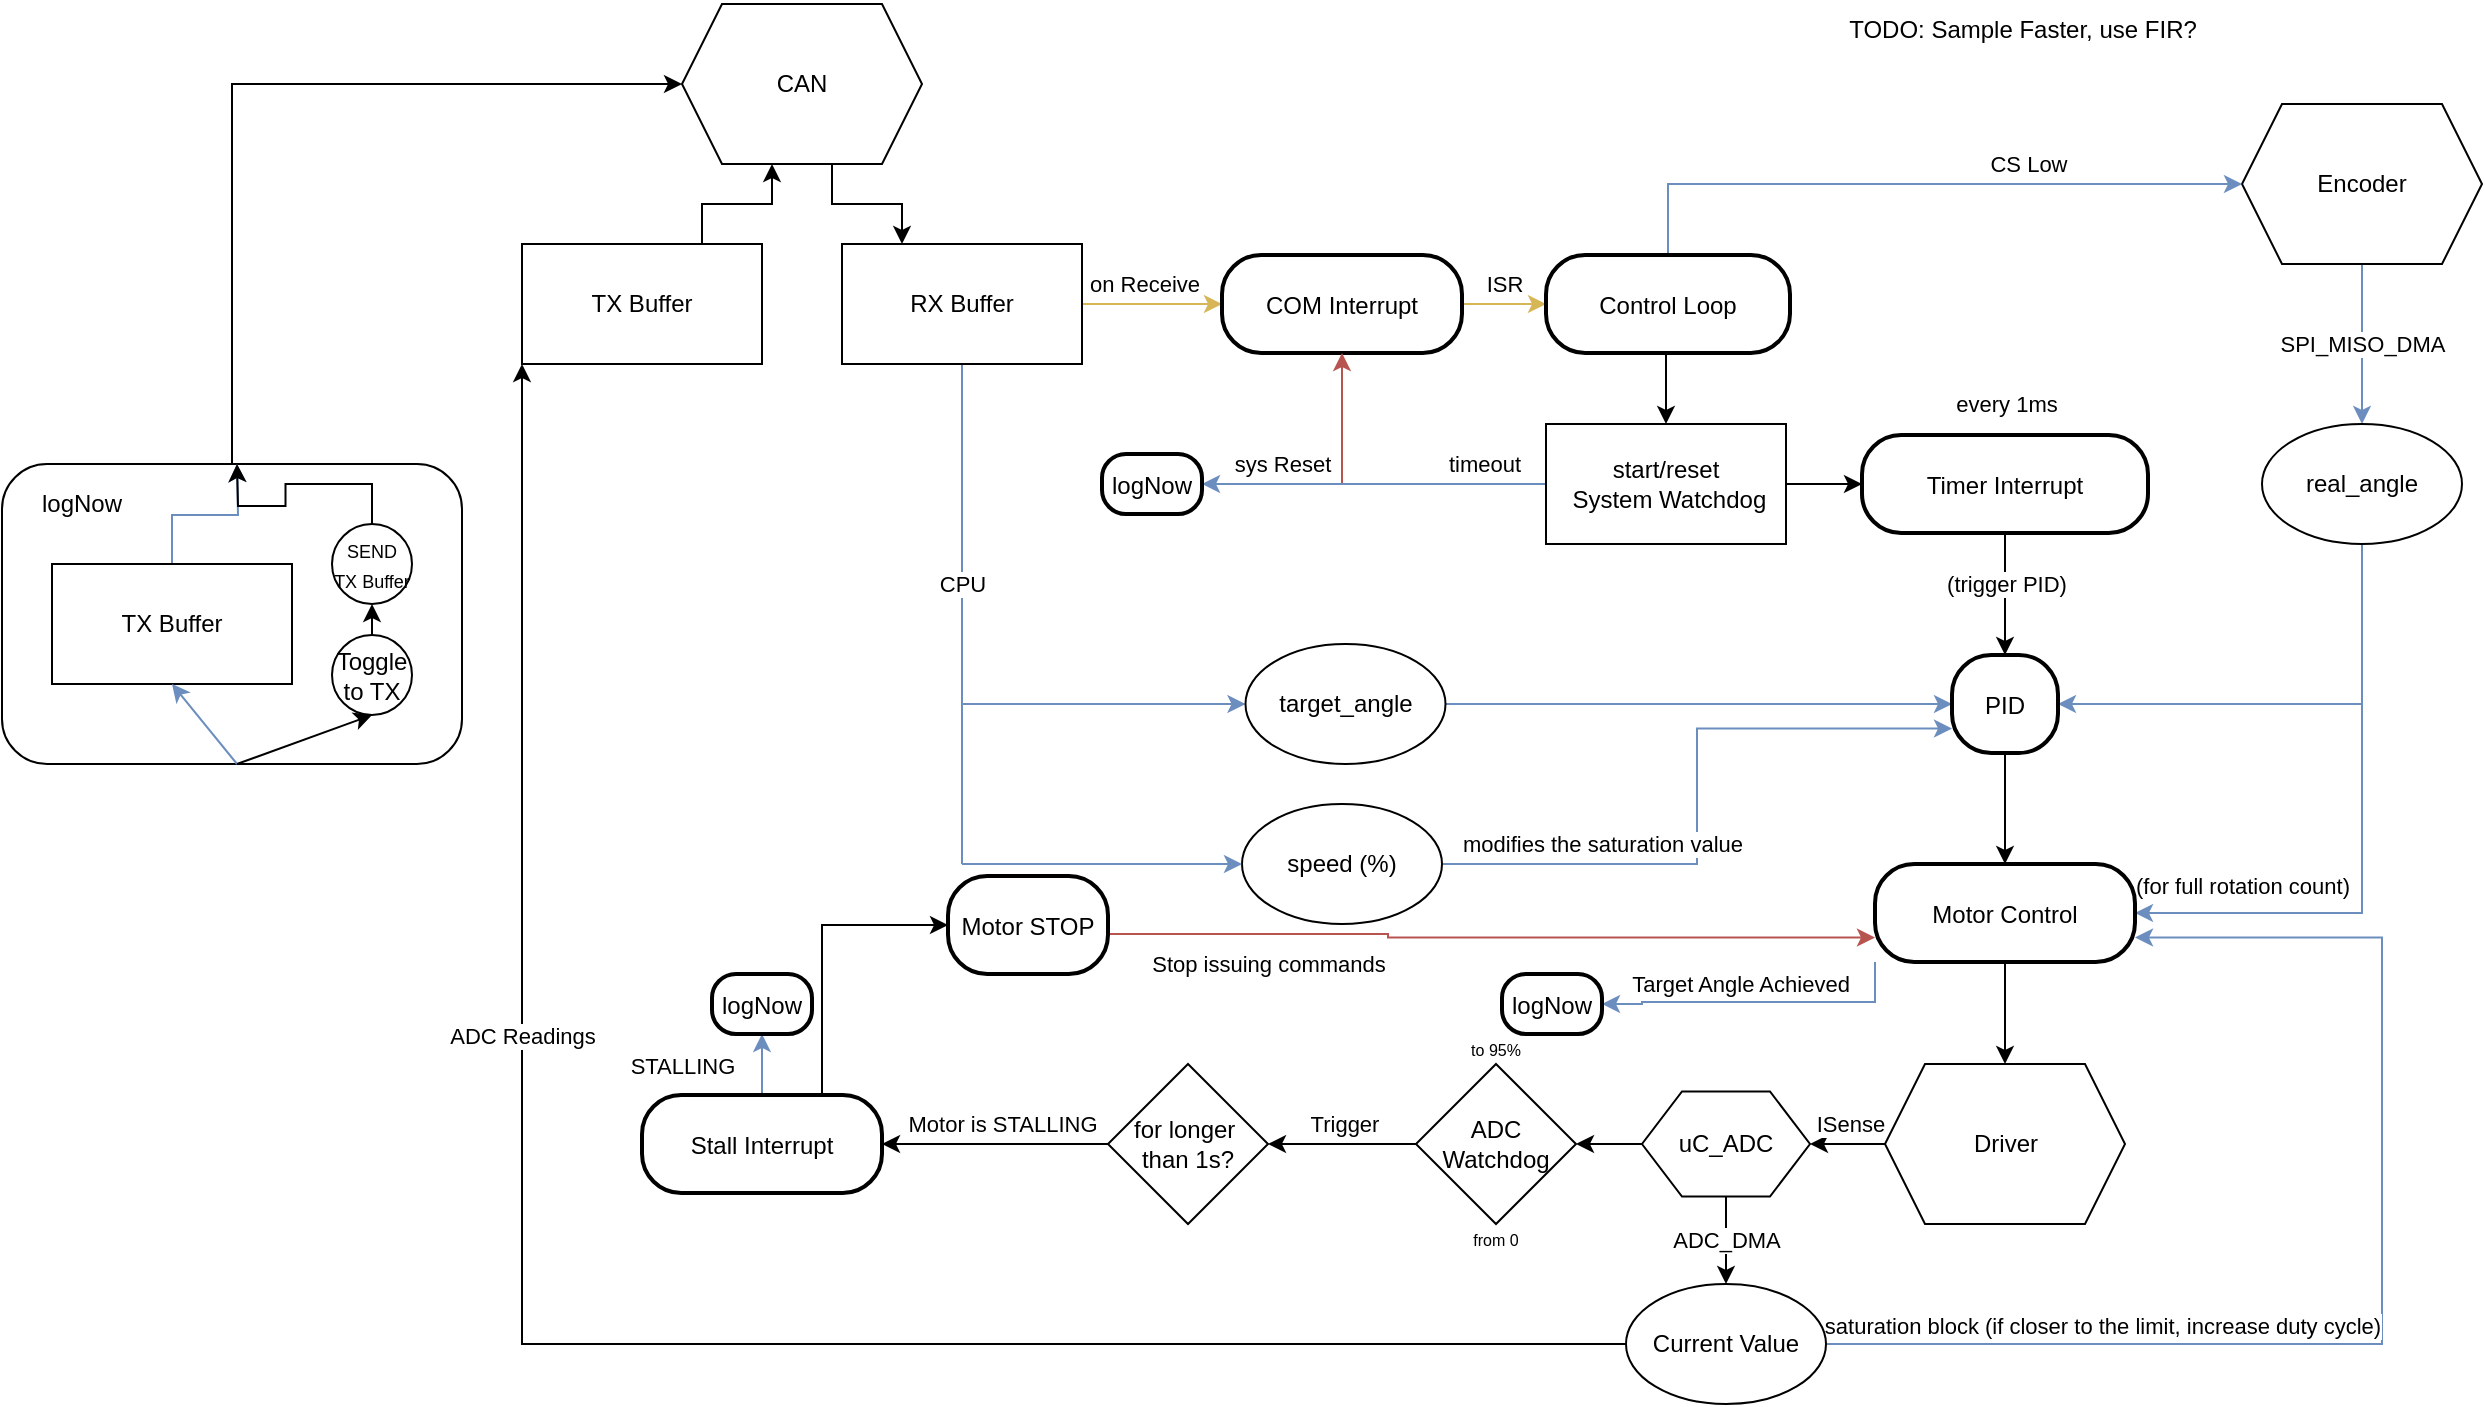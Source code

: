 <mxfile version="24.8.0">
  <diagram id="hVhmTeLb8NCvrEJ3iYDC" name="Page-1">
    <mxGraphModel dx="2284" dy="738" grid="1" gridSize="10" guides="1" tooltips="1" connect="1" arrows="1" fold="1" page="1" pageScale="1" pageWidth="850" pageHeight="1100" math="0" shadow="0">
      <root>
        <mxCell id="0" />
        <mxCell id="1" parent="0" />
        <mxCell id="q0ZNq1EkBqmtj4WkPAIY-66" value="uC_ADC" style="shape=hexagon;perimeter=hexagonPerimeter2;whiteSpace=wrap;html=1;fixedSize=1;" parent="1" vertex="1">
          <mxGeometry x="520" y="1023.75" width="84" height="52.5" as="geometry" />
        </mxCell>
        <mxCell id="q0ZNq1EkBqmtj4WkPAIY-135" style="edgeStyle=orthogonalEdgeStyle;rounded=0;orthogonalLoop=1;jettySize=auto;html=1;exitX=0.5;exitY=0;exitDx=0;exitDy=0;entryX=0;entryY=0.5;entryDx=0;entryDy=0;" parent="1" source="q0ZNq1EkBqmtj4WkPAIY-132" target="q0ZNq1EkBqmtj4WkPAIY-7" edge="1">
          <mxGeometry relative="1" as="geometry" />
        </mxCell>
        <mxCell id="q0ZNq1EkBqmtj4WkPAIY-132" value="" style="rounded=1;whiteSpace=wrap;html=1;" parent="1" vertex="1">
          <mxGeometry x="-300" y="710" width="230" height="150" as="geometry" />
        </mxCell>
        <mxCell id="q0ZNq1EkBqmtj4WkPAIY-16" style="edgeStyle=orthogonalEdgeStyle;rounded=0;orthogonalLoop=1;jettySize=auto;html=1;exitX=0.625;exitY=1;exitDx=0;exitDy=0;entryX=0.25;entryY=0;entryDx=0;entryDy=0;" parent="1" source="q0ZNq1EkBqmtj4WkPAIY-7" target="q0ZNq1EkBqmtj4WkPAIY-10" edge="1">
          <mxGeometry relative="1" as="geometry" />
        </mxCell>
        <mxCell id="q0ZNq1EkBqmtj4WkPAIY-7" value="CAN" style="shape=hexagon;perimeter=hexagonPerimeter2;whiteSpace=wrap;html=1;fixedSize=1;" parent="1" vertex="1">
          <mxGeometry x="40" y="480" width="120" height="80" as="geometry" />
        </mxCell>
        <mxCell id="q0ZNq1EkBqmtj4WkPAIY-28" style="edgeStyle=orthogonalEdgeStyle;rounded=0;orthogonalLoop=1;jettySize=auto;html=1;exitX=0.5;exitY=1;exitDx=0;exitDy=0;entryX=0.5;entryY=0;entryDx=0;entryDy=0;fillColor=#dae8fc;strokeColor=#6c8ebf;" parent="1" source="q0ZNq1EkBqmtj4WkPAIY-8" target="q0ZNq1EkBqmtj4WkPAIY-27" edge="1">
          <mxGeometry relative="1" as="geometry" />
        </mxCell>
        <mxCell id="q0ZNq1EkBqmtj4WkPAIY-29" value="SPI_MISO_DMA" style="edgeLabel;html=1;align=center;verticalAlign=middle;resizable=0;points=[];" parent="q0ZNq1EkBqmtj4WkPAIY-28" vertex="1" connectable="0">
          <mxGeometry x="-0.18" relative="1" as="geometry">
            <mxPoint y="7" as="offset" />
          </mxGeometry>
        </mxCell>
        <mxCell id="q0ZNq1EkBqmtj4WkPAIY-8" value="Encoder" style="shape=hexagon;perimeter=hexagonPerimeter2;whiteSpace=wrap;html=1;fixedSize=1;" parent="1" vertex="1">
          <mxGeometry x="820" y="530" width="120" height="80" as="geometry" />
        </mxCell>
        <mxCell id="q0ZNq1EkBqmtj4WkPAIY-61" style="edgeStyle=orthogonalEdgeStyle;rounded=0;orthogonalLoop=1;jettySize=auto;html=1;exitX=0;exitY=0.5;exitDx=0;exitDy=0;entryX=1;entryY=0.5;entryDx=0;entryDy=0;" parent="1" source="q0ZNq1EkBqmtj4WkPAIY-9" target="q0ZNq1EkBqmtj4WkPAIY-66" edge="1">
          <mxGeometry relative="1" as="geometry">
            <mxPoint x="600" y="1050" as="targetPoint" />
          </mxGeometry>
        </mxCell>
        <mxCell id="q0ZNq1EkBqmtj4WkPAIY-62" value="ISense" style="edgeLabel;html=1;align=center;verticalAlign=middle;resizable=0;points=[];" parent="q0ZNq1EkBqmtj4WkPAIY-61" vertex="1" connectable="0">
          <mxGeometry x="-0.053" y="-2" relative="1" as="geometry">
            <mxPoint y="-8" as="offset" />
          </mxGeometry>
        </mxCell>
        <mxCell id="q0ZNq1EkBqmtj4WkPAIY-9" value="Driver" style="shape=hexagon;perimeter=hexagonPerimeter2;whiteSpace=wrap;html=1;fixedSize=1;" parent="1" vertex="1">
          <mxGeometry x="641.5" y="1010" width="120" height="80" as="geometry" />
        </mxCell>
        <mxCell id="q0ZNq1EkBqmtj4WkPAIY-22" style="edgeStyle=orthogonalEdgeStyle;rounded=0;orthogonalLoop=1;jettySize=auto;html=1;exitX=1;exitY=0.5;exitDx=0;exitDy=0;entryX=0;entryY=0.5;entryDx=0;entryDy=0;fillColor=#fff2cc;strokeColor=#d6b656;" parent="1" source="q0ZNq1EkBqmtj4WkPAIY-10" target="q0ZNq1EkBqmtj4WkPAIY-20" edge="1">
          <mxGeometry relative="1" as="geometry" />
        </mxCell>
        <mxCell id="q0ZNq1EkBqmtj4WkPAIY-23" value="on Receive" style="edgeLabel;html=1;align=center;verticalAlign=middle;resizable=0;points=[];" parent="q0ZNq1EkBqmtj4WkPAIY-22" vertex="1" connectable="0">
          <mxGeometry x="-0.133" relative="1" as="geometry">
            <mxPoint y="-10" as="offset" />
          </mxGeometry>
        </mxCell>
        <mxCell id="q0ZNq1EkBqmtj4WkPAIY-33" style="edgeStyle=orthogonalEdgeStyle;rounded=0;orthogonalLoop=1;jettySize=auto;html=1;exitX=0.5;exitY=1;exitDx=0;exitDy=0;entryX=0;entryY=0.5;entryDx=0;entryDy=0;fillColor=#dae8fc;strokeColor=#6c8ebf;" parent="1" source="q0ZNq1EkBqmtj4WkPAIY-10" target="q0ZNq1EkBqmtj4WkPAIY-32" edge="1">
          <mxGeometry relative="1" as="geometry" />
        </mxCell>
        <mxCell id="q0ZNq1EkBqmtj4WkPAIY-34" value="CPU" style="edgeLabel;html=1;align=center;verticalAlign=middle;resizable=0;points=[];" parent="q0ZNq1EkBqmtj4WkPAIY-33" vertex="1" connectable="0">
          <mxGeometry x="0.032" y="1" relative="1" as="geometry">
            <mxPoint x="-1" y="-51" as="offset" />
          </mxGeometry>
        </mxCell>
        <mxCell id="q0ZNq1EkBqmtj4WkPAIY-10" value="RX Buffer" style="rounded=0;whiteSpace=wrap;html=1;" parent="1" vertex="1">
          <mxGeometry x="120" y="600" width="120" height="60" as="geometry" />
        </mxCell>
        <mxCell id="q0ZNq1EkBqmtj4WkPAIY-17" style="edgeStyle=orthogonalEdgeStyle;rounded=0;orthogonalLoop=1;jettySize=auto;html=1;exitX=0.75;exitY=0;exitDx=0;exitDy=0;entryX=0.375;entryY=1;entryDx=0;entryDy=0;" parent="1" source="q0ZNq1EkBqmtj4WkPAIY-11" target="q0ZNq1EkBqmtj4WkPAIY-7" edge="1">
          <mxGeometry relative="1" as="geometry" />
        </mxCell>
        <mxCell id="q0ZNq1EkBqmtj4WkPAIY-11" value="TX Buffer" style="rounded=0;whiteSpace=wrap;html=1;" parent="1" vertex="1">
          <mxGeometry x="-40" y="600" width="120" height="60" as="geometry" />
        </mxCell>
        <mxCell id="q0ZNq1EkBqmtj4WkPAIY-25" style="edgeStyle=orthogonalEdgeStyle;rounded=0;orthogonalLoop=1;jettySize=auto;html=1;exitX=1;exitY=0.5;exitDx=0;exitDy=0;entryX=0;entryY=0.5;entryDx=0;entryDy=0;fillColor=#fff2cc;strokeColor=#d6b656;" parent="1" source="q0ZNq1EkBqmtj4WkPAIY-20" target="q0ZNq1EkBqmtj4WkPAIY-24" edge="1">
          <mxGeometry relative="1" as="geometry" />
        </mxCell>
        <mxCell id="q0ZNq1EkBqmtj4WkPAIY-26" value="ISR" style="edgeLabel;html=1;align=center;verticalAlign=middle;resizable=0;points=[];" parent="q0ZNq1EkBqmtj4WkPAIY-25" vertex="1" connectable="0">
          <mxGeometry x="-0.009" y="2" relative="1" as="geometry">
            <mxPoint y="-8" as="offset" />
          </mxGeometry>
        </mxCell>
        <mxCell id="q0ZNq1EkBqmtj4WkPAIY-20" value="COM Interrupt" style="rounded=1;arcSize=40;strokeWidth=2" parent="1" vertex="1">
          <mxGeometry x="310" y="605.5" width="120" height="49" as="geometry" />
        </mxCell>
        <mxCell id="q0ZNq1EkBqmtj4WkPAIY-30" style="edgeStyle=orthogonalEdgeStyle;rounded=0;orthogonalLoop=1;jettySize=auto;html=1;exitX=0.5;exitY=0;exitDx=0;exitDy=0;entryX=0;entryY=0.5;entryDx=0;entryDy=0;fillColor=#dae8fc;strokeColor=#6c8ebf;" parent="1" source="q0ZNq1EkBqmtj4WkPAIY-24" target="q0ZNq1EkBqmtj4WkPAIY-8" edge="1">
          <mxGeometry relative="1" as="geometry" />
        </mxCell>
        <mxCell id="q0ZNq1EkBqmtj4WkPAIY-31" value="CS Low" style="edgeLabel;html=1;align=center;verticalAlign=middle;resizable=0;points=[];" parent="q0ZNq1EkBqmtj4WkPAIY-30" vertex="1" connectable="0">
          <mxGeometry x="0.31" y="-1" relative="1" as="geometry">
            <mxPoint x="4" y="-11" as="offset" />
          </mxGeometry>
        </mxCell>
        <mxCell id="q0ZNq1EkBqmtj4WkPAIY-39" style="edgeStyle=orthogonalEdgeStyle;rounded=0;orthogonalLoop=1;jettySize=auto;html=1;exitX=0.5;exitY=1;exitDx=0;exitDy=0;entryX=0.5;entryY=0;entryDx=0;entryDy=0;" parent="1" source="q0ZNq1EkBqmtj4WkPAIY-24" target="q0ZNq1EkBqmtj4WkPAIY-38" edge="1">
          <mxGeometry relative="1" as="geometry" />
        </mxCell>
        <mxCell id="q0ZNq1EkBqmtj4WkPAIY-24" value="Control Loop" style="rounded=1;arcSize=40;strokeWidth=2" parent="1" vertex="1">
          <mxGeometry x="472" y="605.5" width="122" height="49" as="geometry" />
        </mxCell>
        <mxCell id="q0ZNq1EkBqmtj4WkPAIY-47" style="edgeStyle=orthogonalEdgeStyle;rounded=0;orthogonalLoop=1;jettySize=auto;html=1;exitX=0.5;exitY=1;exitDx=0;exitDy=0;entryX=1;entryY=0.5;entryDx=0;entryDy=0;fillColor=#dae8fc;strokeColor=#6c8ebf;" parent="1" source="q0ZNq1EkBqmtj4WkPAIY-27" target="q0ZNq1EkBqmtj4WkPAIY-35" edge="1">
          <mxGeometry relative="1" as="geometry" />
        </mxCell>
        <mxCell id="q0ZNq1EkBqmtj4WkPAIY-97" style="edgeStyle=orthogonalEdgeStyle;rounded=0;orthogonalLoop=1;jettySize=auto;html=1;exitX=0.5;exitY=1;exitDx=0;exitDy=0;entryX=1;entryY=0.5;entryDx=0;entryDy=0;fillColor=#dae8fc;strokeColor=#6c8ebf;" parent="1" source="q0ZNq1EkBqmtj4WkPAIY-27" target="q0ZNq1EkBqmtj4WkPAIY-53" edge="1">
          <mxGeometry relative="1" as="geometry" />
        </mxCell>
        <mxCell id="q0ZNq1EkBqmtj4WkPAIY-98" value="(for full rotation count)" style="edgeLabel;html=1;align=center;verticalAlign=middle;resizable=0;points=[];" parent="q0ZNq1EkBqmtj4WkPAIY-97" vertex="1" connectable="0">
          <mxGeometry x="0.669" y="-2" relative="1" as="geometry">
            <mxPoint x="4" y="-12" as="offset" />
          </mxGeometry>
        </mxCell>
        <mxCell id="q0ZNq1EkBqmtj4WkPAIY-27" value="real_angle" style="ellipse;whiteSpace=wrap;html=1;" parent="1" vertex="1">
          <mxGeometry x="830" y="690" width="100" height="60" as="geometry" />
        </mxCell>
        <mxCell id="q0ZNq1EkBqmtj4WkPAIY-36" style="edgeStyle=orthogonalEdgeStyle;rounded=0;orthogonalLoop=1;jettySize=auto;html=1;exitX=1;exitY=0.5;exitDx=0;exitDy=0;entryX=0;entryY=0.5;entryDx=0;entryDy=0;fillColor=#dae8fc;strokeColor=#6c8ebf;" parent="1" source="q0ZNq1EkBqmtj4WkPAIY-32" target="q0ZNq1EkBqmtj4WkPAIY-35" edge="1">
          <mxGeometry relative="1" as="geometry" />
        </mxCell>
        <mxCell id="q0ZNq1EkBqmtj4WkPAIY-32" value="target_angle" style="ellipse;whiteSpace=wrap;html=1;" parent="1" vertex="1">
          <mxGeometry x="321.75" y="800" width="100" height="60" as="geometry" />
        </mxCell>
        <mxCell id="q0ZNq1EkBqmtj4WkPAIY-54" style="edgeStyle=orthogonalEdgeStyle;rounded=0;orthogonalLoop=1;jettySize=auto;html=1;exitX=0.5;exitY=1;exitDx=0;exitDy=0;entryX=0.5;entryY=0;entryDx=0;entryDy=0;" parent="1" source="q0ZNq1EkBqmtj4WkPAIY-35" target="q0ZNq1EkBqmtj4WkPAIY-53" edge="1">
          <mxGeometry relative="1" as="geometry" />
        </mxCell>
        <mxCell id="q0ZNq1EkBqmtj4WkPAIY-35" value="PID" style="rounded=1;arcSize=40;strokeWidth=2" parent="1" vertex="1">
          <mxGeometry x="675" y="805.5" width="53" height="49" as="geometry" />
        </mxCell>
        <mxCell id="q0ZNq1EkBqmtj4WkPAIY-48" style="edgeStyle=orthogonalEdgeStyle;rounded=0;orthogonalLoop=1;jettySize=auto;html=1;exitX=0.5;exitY=1;exitDx=0;exitDy=0;entryX=0.5;entryY=0;entryDx=0;entryDy=0;" parent="1" source="q0ZNq1EkBqmtj4WkPAIY-37" target="q0ZNq1EkBqmtj4WkPAIY-35" edge="1">
          <mxGeometry relative="1" as="geometry" />
        </mxCell>
        <mxCell id="q0ZNq1EkBqmtj4WkPAIY-49" value="(trigger PID)" style="edgeLabel;html=1;align=center;verticalAlign=middle;resizable=0;points=[];" parent="q0ZNq1EkBqmtj4WkPAIY-48" vertex="1" connectable="0">
          <mxGeometry x="-0.426" y="3" relative="1" as="geometry">
            <mxPoint x="-3" y="8" as="offset" />
          </mxGeometry>
        </mxCell>
        <mxCell id="q0ZNq1EkBqmtj4WkPAIY-37" value="Timer Interrupt" style="rounded=1;arcSize=40;strokeWidth=2" parent="1" vertex="1">
          <mxGeometry x="630" y="695.5" width="143" height="49" as="geometry" />
        </mxCell>
        <mxCell id="q0ZNq1EkBqmtj4WkPAIY-45" style="edgeStyle=orthogonalEdgeStyle;rounded=0;orthogonalLoop=1;jettySize=auto;html=1;exitX=1;exitY=0.5;exitDx=0;exitDy=0;entryX=0;entryY=0.5;entryDx=0;entryDy=0;" parent="1" source="q0ZNq1EkBqmtj4WkPAIY-38" target="q0ZNq1EkBqmtj4WkPAIY-37" edge="1">
          <mxGeometry relative="1" as="geometry" />
        </mxCell>
        <mxCell id="q0ZNq1EkBqmtj4WkPAIY-82" style="edgeStyle=orthogonalEdgeStyle;rounded=0;orthogonalLoop=1;jettySize=auto;html=1;exitX=0;exitY=0.5;exitDx=0;exitDy=0;entryX=0.5;entryY=1;entryDx=0;entryDy=0;fillColor=#f8cecc;strokeColor=#b85450;" parent="1" source="q0ZNq1EkBqmtj4WkPAIY-38" target="q0ZNq1EkBqmtj4WkPAIY-20" edge="1">
          <mxGeometry relative="1" as="geometry">
            <mxPoint x="430.0" y="720" as="targetPoint" />
          </mxGeometry>
        </mxCell>
        <mxCell id="q0ZNq1EkBqmtj4WkPAIY-83" value="timeout" style="edgeLabel;html=1;align=center;verticalAlign=middle;resizable=0;points=[];" parent="q0ZNq1EkBqmtj4WkPAIY-82" vertex="1" connectable="0">
          <mxGeometry x="0.143" relative="1" as="geometry">
            <mxPoint x="64" y="-10" as="offset" />
          </mxGeometry>
        </mxCell>
        <mxCell id="q0ZNq1EkBqmtj4WkPAIY-129" style="edgeStyle=orthogonalEdgeStyle;rounded=0;orthogonalLoop=1;jettySize=auto;html=1;exitX=0;exitY=0.5;exitDx=0;exitDy=0;entryX=1;entryY=0.5;entryDx=0;entryDy=0;fillColor=#dae8fc;strokeColor=#6c8ebf;" parent="1" source="q0ZNq1EkBqmtj4WkPAIY-38" target="q0ZNq1EkBqmtj4WkPAIY-128" edge="1">
          <mxGeometry relative="1" as="geometry" />
        </mxCell>
        <mxCell id="q0ZNq1EkBqmtj4WkPAIY-130" value="sys Reset" style="edgeLabel;html=1;align=center;verticalAlign=middle;resizable=0;points=[];" parent="q0ZNq1EkBqmtj4WkPAIY-129" vertex="1" connectable="0">
          <mxGeometry x="0.626" y="1" relative="1" as="geometry">
            <mxPoint x="8" y="-11" as="offset" />
          </mxGeometry>
        </mxCell>
        <mxCell id="q0ZNq1EkBqmtj4WkPAIY-38" value="start/reset&lt;br&gt;&amp;nbsp;System Watchdog" style="rounded=0;whiteSpace=wrap;html=1;" parent="1" vertex="1">
          <mxGeometry x="472" y="690" width="120" height="60" as="geometry" />
        </mxCell>
        <mxCell id="q0ZNq1EkBqmtj4WkPAIY-44" style="edgeStyle=orthogonalEdgeStyle;rounded=0;orthogonalLoop=1;jettySize=auto;html=1;exitX=1;exitY=0.5;exitDx=0;exitDy=0;entryX=0;entryY=0.75;entryDx=0;entryDy=0;fillColor=#dae8fc;strokeColor=#6c8ebf;" parent="1" source="q0ZNq1EkBqmtj4WkPAIY-41" target="q0ZNq1EkBqmtj4WkPAIY-35" edge="1">
          <mxGeometry relative="1" as="geometry" />
        </mxCell>
        <mxCell id="q0ZNq1EkBqmtj4WkPAIY-105" value="modifies the saturation value" style="edgeLabel;html=1;align=center;verticalAlign=middle;resizable=0;points=[];" parent="q0ZNq1EkBqmtj4WkPAIY-44" vertex="1" connectable="0">
          <mxGeometry x="-0.671" relative="1" as="geometry">
            <mxPoint x="27" y="-10" as="offset" />
          </mxGeometry>
        </mxCell>
        <mxCell id="q0ZNq1EkBqmtj4WkPAIY-41" value="speed (%)" style="ellipse;whiteSpace=wrap;html=1;" parent="1" vertex="1">
          <mxGeometry x="320" y="880" width="100" height="60" as="geometry" />
        </mxCell>
        <mxCell id="q0ZNq1EkBqmtj4WkPAIY-42" value="" style="endArrow=none;html=1;rounded=0;fillColor=#dae8fc;strokeColor=#6c8ebf;" parent="1" edge="1">
          <mxGeometry width="50" height="50" relative="1" as="geometry">
            <mxPoint x="180" y="910" as="sourcePoint" />
            <mxPoint x="180" y="830" as="targetPoint" />
          </mxGeometry>
        </mxCell>
        <mxCell id="q0ZNq1EkBqmtj4WkPAIY-43" value="" style="endArrow=classic;html=1;rounded=0;entryX=0;entryY=0.5;entryDx=0;entryDy=0;fillColor=#dae8fc;strokeColor=#6c8ebf;" parent="1" target="q0ZNq1EkBqmtj4WkPAIY-41" edge="1">
          <mxGeometry width="50" height="50" relative="1" as="geometry">
            <mxPoint x="180" y="910" as="sourcePoint" />
            <mxPoint x="270" y="930" as="targetPoint" />
          </mxGeometry>
        </mxCell>
        <mxCell id="q0ZNq1EkBqmtj4WkPAIY-46" value="every 1ms" style="edgeLabel;html=1;align=center;verticalAlign=middle;resizable=0;points=[];" parent="1" vertex="1" connectable="0">
          <mxGeometry x="701.5" y="680" as="geometry" />
        </mxCell>
        <mxCell id="q0ZNq1EkBqmtj4WkPAIY-55" style="edgeStyle=orthogonalEdgeStyle;rounded=0;orthogonalLoop=1;jettySize=auto;html=1;exitX=0.5;exitY=1;exitDx=0;exitDy=0;entryX=0.5;entryY=0;entryDx=0;entryDy=0;" parent="1" source="q0ZNq1EkBqmtj4WkPAIY-53" target="q0ZNq1EkBqmtj4WkPAIY-9" edge="1">
          <mxGeometry relative="1" as="geometry" />
        </mxCell>
        <mxCell id="q0ZNq1EkBqmtj4WkPAIY-99" style="edgeStyle=orthogonalEdgeStyle;rounded=0;orthogonalLoop=1;jettySize=auto;html=1;exitX=0;exitY=1;exitDx=0;exitDy=0;fillColor=#dae8fc;strokeColor=#6c8ebf;entryX=1;entryY=0.5;entryDx=0;entryDy=0;" parent="1" source="q0ZNq1EkBqmtj4WkPAIY-53" target="q0ZNq1EkBqmtj4WkPAIY-122" edge="1">
          <mxGeometry relative="1" as="geometry">
            <mxPoint x="260" y="980" as="targetPoint" />
            <Array as="points">
              <mxPoint x="637" y="979" />
              <mxPoint x="520" y="979" />
              <mxPoint x="520" y="980" />
            </Array>
          </mxGeometry>
        </mxCell>
        <mxCell id="q0ZNq1EkBqmtj4WkPAIY-100" value="Target Angle Achieved" style="edgeLabel;html=1;align=center;verticalAlign=middle;resizable=0;points=[];" parent="q0ZNq1EkBqmtj4WkPAIY-99" vertex="1" connectable="0">
          <mxGeometry x="-0.347" y="-2" relative="1" as="geometry">
            <mxPoint x="-36" y="-7" as="offset" />
          </mxGeometry>
        </mxCell>
        <mxCell id="q0ZNq1EkBqmtj4WkPAIY-53" value="Motor Control" style="rounded=1;arcSize=40;strokeWidth=2" parent="1" vertex="1">
          <mxGeometry x="636.5" y="910" width="130" height="49" as="geometry" />
        </mxCell>
        <mxCell id="q0ZNq1EkBqmtj4WkPAIY-64" style="edgeStyle=orthogonalEdgeStyle;rounded=0;orthogonalLoop=1;jettySize=auto;html=1;exitX=0;exitY=0.5;exitDx=0;exitDy=0;entryX=1;entryY=0.5;entryDx=0;entryDy=0;" parent="1" source="q0ZNq1EkBqmtj4WkPAIY-56" target="q0ZNq1EkBqmtj4WkPAIY-63" edge="1">
          <mxGeometry relative="1" as="geometry" />
        </mxCell>
        <mxCell id="q0ZNq1EkBqmtj4WkPAIY-65" value="Trigger" style="edgeLabel;html=1;align=center;verticalAlign=middle;resizable=0;points=[];" parent="q0ZNq1EkBqmtj4WkPAIY-64" vertex="1" connectable="0">
          <mxGeometry x="-0.026" y="2" relative="1" as="geometry">
            <mxPoint y="-12" as="offset" />
          </mxGeometry>
        </mxCell>
        <mxCell id="q0ZNq1EkBqmtj4WkPAIY-56" value="&lt;div&gt;ADC Watchdog&lt;/div&gt;" style="rhombus;whiteSpace=wrap;html=1;" parent="1" vertex="1">
          <mxGeometry x="407" y="1010" width="80" height="80" as="geometry" />
        </mxCell>
        <mxCell id="q0ZNq1EkBqmtj4WkPAIY-59" value="from 0" style="text;html=1;align=center;verticalAlign=middle;whiteSpace=wrap;rounded=0;fontSize=8;" parent="1" vertex="1">
          <mxGeometry x="432" y="1090" width="30" height="15" as="geometry" />
        </mxCell>
        <mxCell id="q0ZNq1EkBqmtj4WkPAIY-60" value="to 95%" style="text;html=1;align=center;verticalAlign=middle;whiteSpace=wrap;rounded=0;fontSize=8;" parent="1" vertex="1">
          <mxGeometry x="432" y="995" width="30" height="15" as="geometry" />
        </mxCell>
        <mxCell id="q0ZNq1EkBqmtj4WkPAIY-74" style="edgeStyle=orthogonalEdgeStyle;rounded=0;orthogonalLoop=1;jettySize=auto;html=1;exitX=0;exitY=0.5;exitDx=0;exitDy=0;" parent="1" source="q0ZNq1EkBqmtj4WkPAIY-63" target="q0ZNq1EkBqmtj4WkPAIY-73" edge="1">
          <mxGeometry relative="1" as="geometry" />
        </mxCell>
        <mxCell id="q0ZNq1EkBqmtj4WkPAIY-106" value="Motor is STALLING" style="edgeLabel;html=1;align=center;verticalAlign=middle;resizable=0;points=[];" parent="q0ZNq1EkBqmtj4WkPAIY-74" vertex="1" connectable="0">
          <mxGeometry x="-0.307" y="1" relative="1" as="geometry">
            <mxPoint x="-14" y="-11" as="offset" />
          </mxGeometry>
        </mxCell>
        <mxCell id="q0ZNq1EkBqmtj4WkPAIY-63" value="for longer&amp;nbsp; than 1s?" style="rhombus;whiteSpace=wrap;html=1;" parent="1" vertex="1">
          <mxGeometry x="253" y="1010" width="80" height="80" as="geometry" />
        </mxCell>
        <mxCell id="q0ZNq1EkBqmtj4WkPAIY-67" style="edgeStyle=orthogonalEdgeStyle;rounded=0;orthogonalLoop=1;jettySize=auto;html=1;exitX=0;exitY=0.5;exitDx=0;exitDy=0;entryX=1;entryY=0.5;entryDx=0;entryDy=0;" parent="1" source="q0ZNq1EkBqmtj4WkPAIY-66" target="q0ZNq1EkBqmtj4WkPAIY-56" edge="1">
          <mxGeometry relative="1" as="geometry" />
        </mxCell>
        <mxCell id="q0ZNq1EkBqmtj4WkPAIY-70" style="edgeStyle=orthogonalEdgeStyle;rounded=0;orthogonalLoop=1;jettySize=auto;html=1;exitX=0.5;exitY=1;exitDx=0;exitDy=0;entryX=0.5;entryY=0;entryDx=0;entryDy=0;" parent="1" source="q0ZNq1EkBqmtj4WkPAIY-66" target="q0ZNq1EkBqmtj4WkPAIY-69" edge="1">
          <mxGeometry relative="1" as="geometry" />
        </mxCell>
        <mxCell id="q0ZNq1EkBqmtj4WkPAIY-71" value="ADC_DMA" style="edgeLabel;html=1;align=center;verticalAlign=middle;resizable=0;points=[];" parent="q0ZNq1EkBqmtj4WkPAIY-70" vertex="1" connectable="0">
          <mxGeometry x="-0.408" relative="1" as="geometry">
            <mxPoint y="8" as="offset" />
          </mxGeometry>
        </mxCell>
        <mxCell id="q0ZNq1EkBqmtj4WkPAIY-72" style="edgeStyle=orthogonalEdgeStyle;rounded=0;orthogonalLoop=1;jettySize=auto;html=1;exitX=0;exitY=0.5;exitDx=0;exitDy=0;entryX=0;entryY=1;entryDx=0;entryDy=0;" parent="1" source="q0ZNq1EkBqmtj4WkPAIY-69" target="q0ZNq1EkBqmtj4WkPAIY-11" edge="1">
          <mxGeometry relative="1" as="geometry">
            <Array as="points">
              <mxPoint x="-40" y="1150" />
            </Array>
          </mxGeometry>
        </mxCell>
        <mxCell id="q0ZNq1EkBqmtj4WkPAIY-131" value="ADC Readings" style="edgeLabel;html=1;align=center;verticalAlign=middle;resizable=0;points=[];" parent="q0ZNq1EkBqmtj4WkPAIY-72" vertex="1" connectable="0">
          <mxGeometry x="0.61" y="-2" relative="1" as="geometry">
            <mxPoint x="-2" y="133" as="offset" />
          </mxGeometry>
        </mxCell>
        <mxCell id="q0ZNq1EkBqmtj4WkPAIY-133" style="edgeStyle=orthogonalEdgeStyle;rounded=0;orthogonalLoop=1;jettySize=auto;html=1;exitX=1;exitY=0.5;exitDx=0;exitDy=0;entryX=1;entryY=0.75;entryDx=0;entryDy=0;fillColor=#dae8fc;strokeColor=#6c8ebf;" parent="1" source="q0ZNq1EkBqmtj4WkPAIY-69" target="q0ZNq1EkBqmtj4WkPAIY-53" edge="1">
          <mxGeometry relative="1" as="geometry">
            <Array as="points">
              <mxPoint x="890" y="1150" />
              <mxPoint x="890" y="947" />
            </Array>
          </mxGeometry>
        </mxCell>
        <mxCell id="q0ZNq1EkBqmtj4WkPAIY-134" value="saturation block (if closer to the limit, increase duty cycle)" style="edgeLabel;html=1;align=center;verticalAlign=middle;resizable=0;points=[];" parent="q0ZNq1EkBqmtj4WkPAIY-133" vertex="1" connectable="0">
          <mxGeometry x="0.115" y="1" relative="1" as="geometry">
            <mxPoint x="-139" y="50" as="offset" />
          </mxGeometry>
        </mxCell>
        <mxCell id="q0ZNq1EkBqmtj4WkPAIY-69" value="Current Value" style="ellipse;whiteSpace=wrap;html=1;" parent="1" vertex="1">
          <mxGeometry x="512" y="1120" width="100" height="60" as="geometry" />
        </mxCell>
        <mxCell id="q0ZNq1EkBqmtj4WkPAIY-124" style="edgeStyle=orthogonalEdgeStyle;rounded=0;orthogonalLoop=1;jettySize=auto;html=1;exitX=0.5;exitY=0;exitDx=0;exitDy=0;entryX=0.5;entryY=1;entryDx=0;entryDy=0;fillColor=#dae8fc;strokeColor=#6c8ebf;" parent="1" source="q0ZNq1EkBqmtj4WkPAIY-73" target="q0ZNq1EkBqmtj4WkPAIY-123" edge="1">
          <mxGeometry relative="1" as="geometry" />
        </mxCell>
        <mxCell id="q0ZNq1EkBqmtj4WkPAIY-126" value="STALLING" style="edgeLabel;html=1;align=center;verticalAlign=middle;resizable=0;points=[];" parent="q0ZNq1EkBqmtj4WkPAIY-124" vertex="1" connectable="0">
          <mxGeometry x="-0.396" relative="1" as="geometry">
            <mxPoint x="-40" y="-6" as="offset" />
          </mxGeometry>
        </mxCell>
        <mxCell id="q0ZNq1EkBqmtj4WkPAIY-125" style="edgeStyle=orthogonalEdgeStyle;rounded=0;orthogonalLoop=1;jettySize=auto;html=1;exitX=0.75;exitY=0;exitDx=0;exitDy=0;entryX=0;entryY=0.5;entryDx=0;entryDy=0;" parent="1" source="q0ZNq1EkBqmtj4WkPAIY-73" target="q0ZNq1EkBqmtj4WkPAIY-101" edge="1">
          <mxGeometry relative="1" as="geometry" />
        </mxCell>
        <mxCell id="q0ZNq1EkBqmtj4WkPAIY-73" value="Stall Interrupt" style="rounded=1;arcSize=40;strokeWidth=2" parent="1" vertex="1">
          <mxGeometry x="20" y="1025.5" width="120" height="49" as="geometry" />
        </mxCell>
        <mxCell id="q0ZNq1EkBqmtj4WkPAIY-90" style="edgeStyle=orthogonalEdgeStyle;rounded=0;orthogonalLoop=1;jettySize=auto;html=1;exitX=0.5;exitY=0;exitDx=0;exitDy=0;entryX=0.5;entryY=1;entryDx=0;entryDy=0;" parent="1" edge="1">
          <mxGeometry relative="1" as="geometry">
            <mxPoint x="100.0" y="675.5" as="sourcePoint" />
          </mxGeometry>
        </mxCell>
        <mxCell id="q0ZNq1EkBqmtj4WkPAIY-103" style="edgeStyle=orthogonalEdgeStyle;rounded=0;orthogonalLoop=1;jettySize=auto;html=1;exitX=1;exitY=0.5;exitDx=0;exitDy=0;entryX=0;entryY=0.75;entryDx=0;entryDy=0;fillColor=#f8cecc;strokeColor=#b85450;" parent="1" source="q0ZNq1EkBqmtj4WkPAIY-101" target="q0ZNq1EkBqmtj4WkPAIY-53" edge="1">
          <mxGeometry relative="1" as="geometry">
            <Array as="points">
              <mxPoint x="240" y="945" />
              <mxPoint x="393" y="945" />
              <mxPoint x="393" y="947" />
            </Array>
          </mxGeometry>
        </mxCell>
        <mxCell id="q0ZNq1EkBqmtj4WkPAIY-104" value="Stop issuing commands" style="edgeLabel;html=1;align=center;verticalAlign=middle;resizable=0;points=[];" parent="q0ZNq1EkBqmtj4WkPAIY-103" vertex="1" connectable="0">
          <mxGeometry x="-0.608" y="1" relative="1" as="geometry">
            <mxPoint x="29" y="16" as="offset" />
          </mxGeometry>
        </mxCell>
        <mxCell id="q0ZNq1EkBqmtj4WkPAIY-101" value="Motor STOP" style="rounded=1;arcSize=40;strokeWidth=2" parent="1" vertex="1">
          <mxGeometry x="173" y="916" width="80" height="49" as="geometry" />
        </mxCell>
        <mxCell id="q0ZNq1EkBqmtj4WkPAIY-118" style="edgeStyle=orthogonalEdgeStyle;rounded=0;orthogonalLoop=1;jettySize=auto;html=1;exitX=0.5;exitY=0;exitDx=0;exitDy=0;entryX=0.5;entryY=1;entryDx=0;entryDy=0;" parent="1" source="q0ZNq1EkBqmtj4WkPAIY-109" target="q0ZNq1EkBqmtj4WkPAIY-110" edge="1">
          <mxGeometry relative="1" as="geometry" />
        </mxCell>
        <mxCell id="q0ZNq1EkBqmtj4WkPAIY-109" value="Toggle to TX" style="ellipse;whiteSpace=wrap;html=1;aspect=fixed;" parent="1" vertex="1">
          <mxGeometry x="-135" y="795.5" width="40" height="40" as="geometry" />
        </mxCell>
        <mxCell id="q0ZNq1EkBqmtj4WkPAIY-110" value="&lt;font style=&quot;font-size: 9px;&quot;&gt;SEND TX Buffer&lt;/font&gt;" style="ellipse;whiteSpace=wrap;html=1;aspect=fixed;" parent="1" vertex="1">
          <mxGeometry x="-135" y="740" width="40" height="40" as="geometry" />
        </mxCell>
        <mxCell id="q0ZNq1EkBqmtj4WkPAIY-120" style="edgeStyle=orthogonalEdgeStyle;rounded=0;orthogonalLoop=1;jettySize=auto;html=1;exitX=0.5;exitY=0;exitDx=0;exitDy=0;fillColor=#dae8fc;strokeColor=#6c8ebf;arcSize=15;" parent="1" source="q0ZNq1EkBqmtj4WkPAIY-113" edge="1">
          <mxGeometry relative="1" as="geometry">
            <mxPoint x="-182.5" y="710" as="targetPoint" />
          </mxGeometry>
        </mxCell>
        <mxCell id="q0ZNq1EkBqmtj4WkPAIY-113" value="TX Buffer" style="rounded=0;whiteSpace=wrap;html=1;" parent="1" vertex="1">
          <mxGeometry x="-275" y="760" width="120" height="60" as="geometry" />
        </mxCell>
        <mxCell id="q0ZNq1EkBqmtj4WkPAIY-116" value="" style="endArrow=classic;html=1;rounded=0;entryX=0.5;entryY=1;entryDx=0;entryDy=0;exitX=0.5;exitY=1;exitDx=0;exitDy=0;fillColor=#dae8fc;strokeColor=#6c8ebf;arcSize=15;" parent="1" target="q0ZNq1EkBqmtj4WkPAIY-113" edge="1">
          <mxGeometry width="50" height="50" relative="1" as="geometry">
            <mxPoint x="-182.5" y="860" as="sourcePoint" />
            <mxPoint x="-155" y="840" as="targetPoint" />
          </mxGeometry>
        </mxCell>
        <mxCell id="q0ZNq1EkBqmtj4WkPAIY-117" value="" style="endArrow=classic;html=1;rounded=0;entryX=0.5;entryY=1;entryDx=0;entryDy=0;exitX=0.5;exitY=1;exitDx=0;exitDy=0;fillColor=#f8cecc;strokeColor=#000000;arcSize=15;" parent="1" target="q0ZNq1EkBqmtj4WkPAIY-109" edge="1">
          <mxGeometry width="50" height="50" relative="1" as="geometry">
            <mxPoint x="-182.5" y="860" as="sourcePoint" />
            <mxPoint x="-95" y="880" as="targetPoint" />
          </mxGeometry>
        </mxCell>
        <mxCell id="q0ZNq1EkBqmtj4WkPAIY-119" style="edgeStyle=orthogonalEdgeStyle;rounded=0;orthogonalLoop=1;jettySize=auto;html=1;exitX=0.5;exitY=0;exitDx=0;exitDy=0;entryX=0.5;entryY=0;entryDx=0;entryDy=0;arcSize=15;" parent="1" source="q0ZNq1EkBqmtj4WkPAIY-110" edge="1">
          <mxGeometry relative="1" as="geometry">
            <mxPoint x="-182.5" y="710" as="targetPoint" />
          </mxGeometry>
        </mxCell>
        <mxCell id="q0ZNq1EkBqmtj4WkPAIY-121" value="logNow" style="text;html=1;align=center;verticalAlign=middle;whiteSpace=wrap;rounded=0;" parent="1" vertex="1">
          <mxGeometry x="-290" y="714.5" width="60" height="30" as="geometry" />
        </mxCell>
        <mxCell id="q0ZNq1EkBqmtj4WkPAIY-122" value="logNow" style="rounded=1;arcSize=40;strokeWidth=2" parent="1" vertex="1">
          <mxGeometry x="450" y="965" width="50" height="30" as="geometry" />
        </mxCell>
        <mxCell id="q0ZNq1EkBqmtj4WkPAIY-123" value="logNow" style="rounded=1;arcSize=40;strokeWidth=2" parent="1" vertex="1">
          <mxGeometry x="55" y="965" width="50" height="30" as="geometry" />
        </mxCell>
        <mxCell id="q0ZNq1EkBqmtj4WkPAIY-128" value="logNow" style="rounded=1;arcSize=40;strokeWidth=2" parent="1" vertex="1">
          <mxGeometry x="250" y="705" width="50" height="30" as="geometry" />
        </mxCell>
        <mxCell id="I157zTyv3gJt18sPOsxq-1" value="TODO: Sample Faster, use FIR?" style="text;html=1;align=center;verticalAlign=middle;resizable=0;points=[];autosize=1;strokeColor=none;fillColor=none;" vertex="1" parent="1">
          <mxGeometry x="610" y="478" width="200" height="30" as="geometry" />
        </mxCell>
      </root>
    </mxGraphModel>
  </diagram>
</mxfile>
